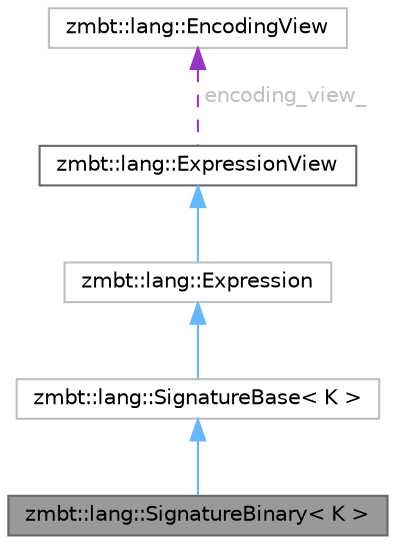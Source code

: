 digraph "zmbt::lang::SignatureBinary&lt; K &gt;"
{
 // LATEX_PDF_SIZE
  bgcolor="transparent";
  edge [fontname=Helvetica,fontsize=10,labelfontname=Helvetica,labelfontsize=10];
  node [fontname=Helvetica,fontsize=10,shape=box,height=0.2,width=0.4];
  Node1 [id="Node000001",label="zmbt::lang::SignatureBinary\< K \>",height=0.2,width=0.4,color="gray40", fillcolor="grey60", style="filled", fontcolor="black",tooltip="Binary expression."];
  Node2 -> Node1 [id="edge1_Node000001_Node000002",dir="back",color="steelblue1",style="solid",tooltip=" "];
  Node2 [id="Node000002",label="zmbt::lang::SignatureBase\< K \>",height=0.2,width=0.4,color="grey75", fillcolor="white", style="filled",URL="$structzmbt_1_1lang_1_1SignatureBase.html",tooltip=" "];
  Node3 -> Node2 [id="edge2_Node000002_Node000003",dir="back",color="steelblue1",style="solid",tooltip=" "];
  Node3 [id="Node000003",label="zmbt::lang::Expression",height=0.2,width=0.4,color="grey75", fillcolor="white", style="filled",URL="$classzmbt_1_1lang_1_1Expression.html",tooltip=" "];
  Node4 -> Node3 [id="edge3_Node000003_Node000004",dir="back",color="steelblue1",style="solid",tooltip=" "];
  Node4 [id="Node000004",label="zmbt::lang::ExpressionView",height=0.2,width=0.4,color="gray40", fillcolor="white", style="filled",URL="$classzmbt_1_1lang_1_1ExpressionView.html",tooltip=" "];
  Node5 -> Node4 [id="edge4_Node000004_Node000005",dir="back",color="darkorchid3",style="dashed",tooltip=" ",label=" encoding_view_",fontcolor="grey" ];
  Node5 [id="Node000005",label="zmbt::lang::EncodingView",height=0.2,width=0.4,color="grey75", fillcolor="white", style="filled",URL="$classzmbt_1_1lang_1_1EncodingView.html",tooltip=" "];
}
